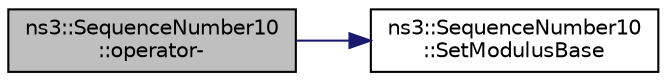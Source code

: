 digraph "ns3::SequenceNumber10::operator-"
{
 // LATEX_PDF_SIZE
  edge [fontname="Helvetica",fontsize="10",labelfontname="Helvetica",labelfontsize="10"];
  node [fontname="Helvetica",fontsize="10",shape=record];
  rankdir="LR";
  Node1 [label="ns3::SequenceNumber10\l::operator-",height=0.2,width=0.4,color="black", fillcolor="grey75", style="filled", fontcolor="black",tooltip="subtraction operator"];
  Node1 -> Node2 [color="midnightblue",fontsize="10",style="solid",fontname="Helvetica"];
  Node2 [label="ns3::SequenceNumber10\l::SetModulusBase",height=0.2,width=0.4,color="black", fillcolor="white", style="filled",URL="$classns3_1_1_sequence_number10.html#afd6d1e35503ecdab3a9b4b3e8c77e47c",tooltip="Set modulus base."];
}
